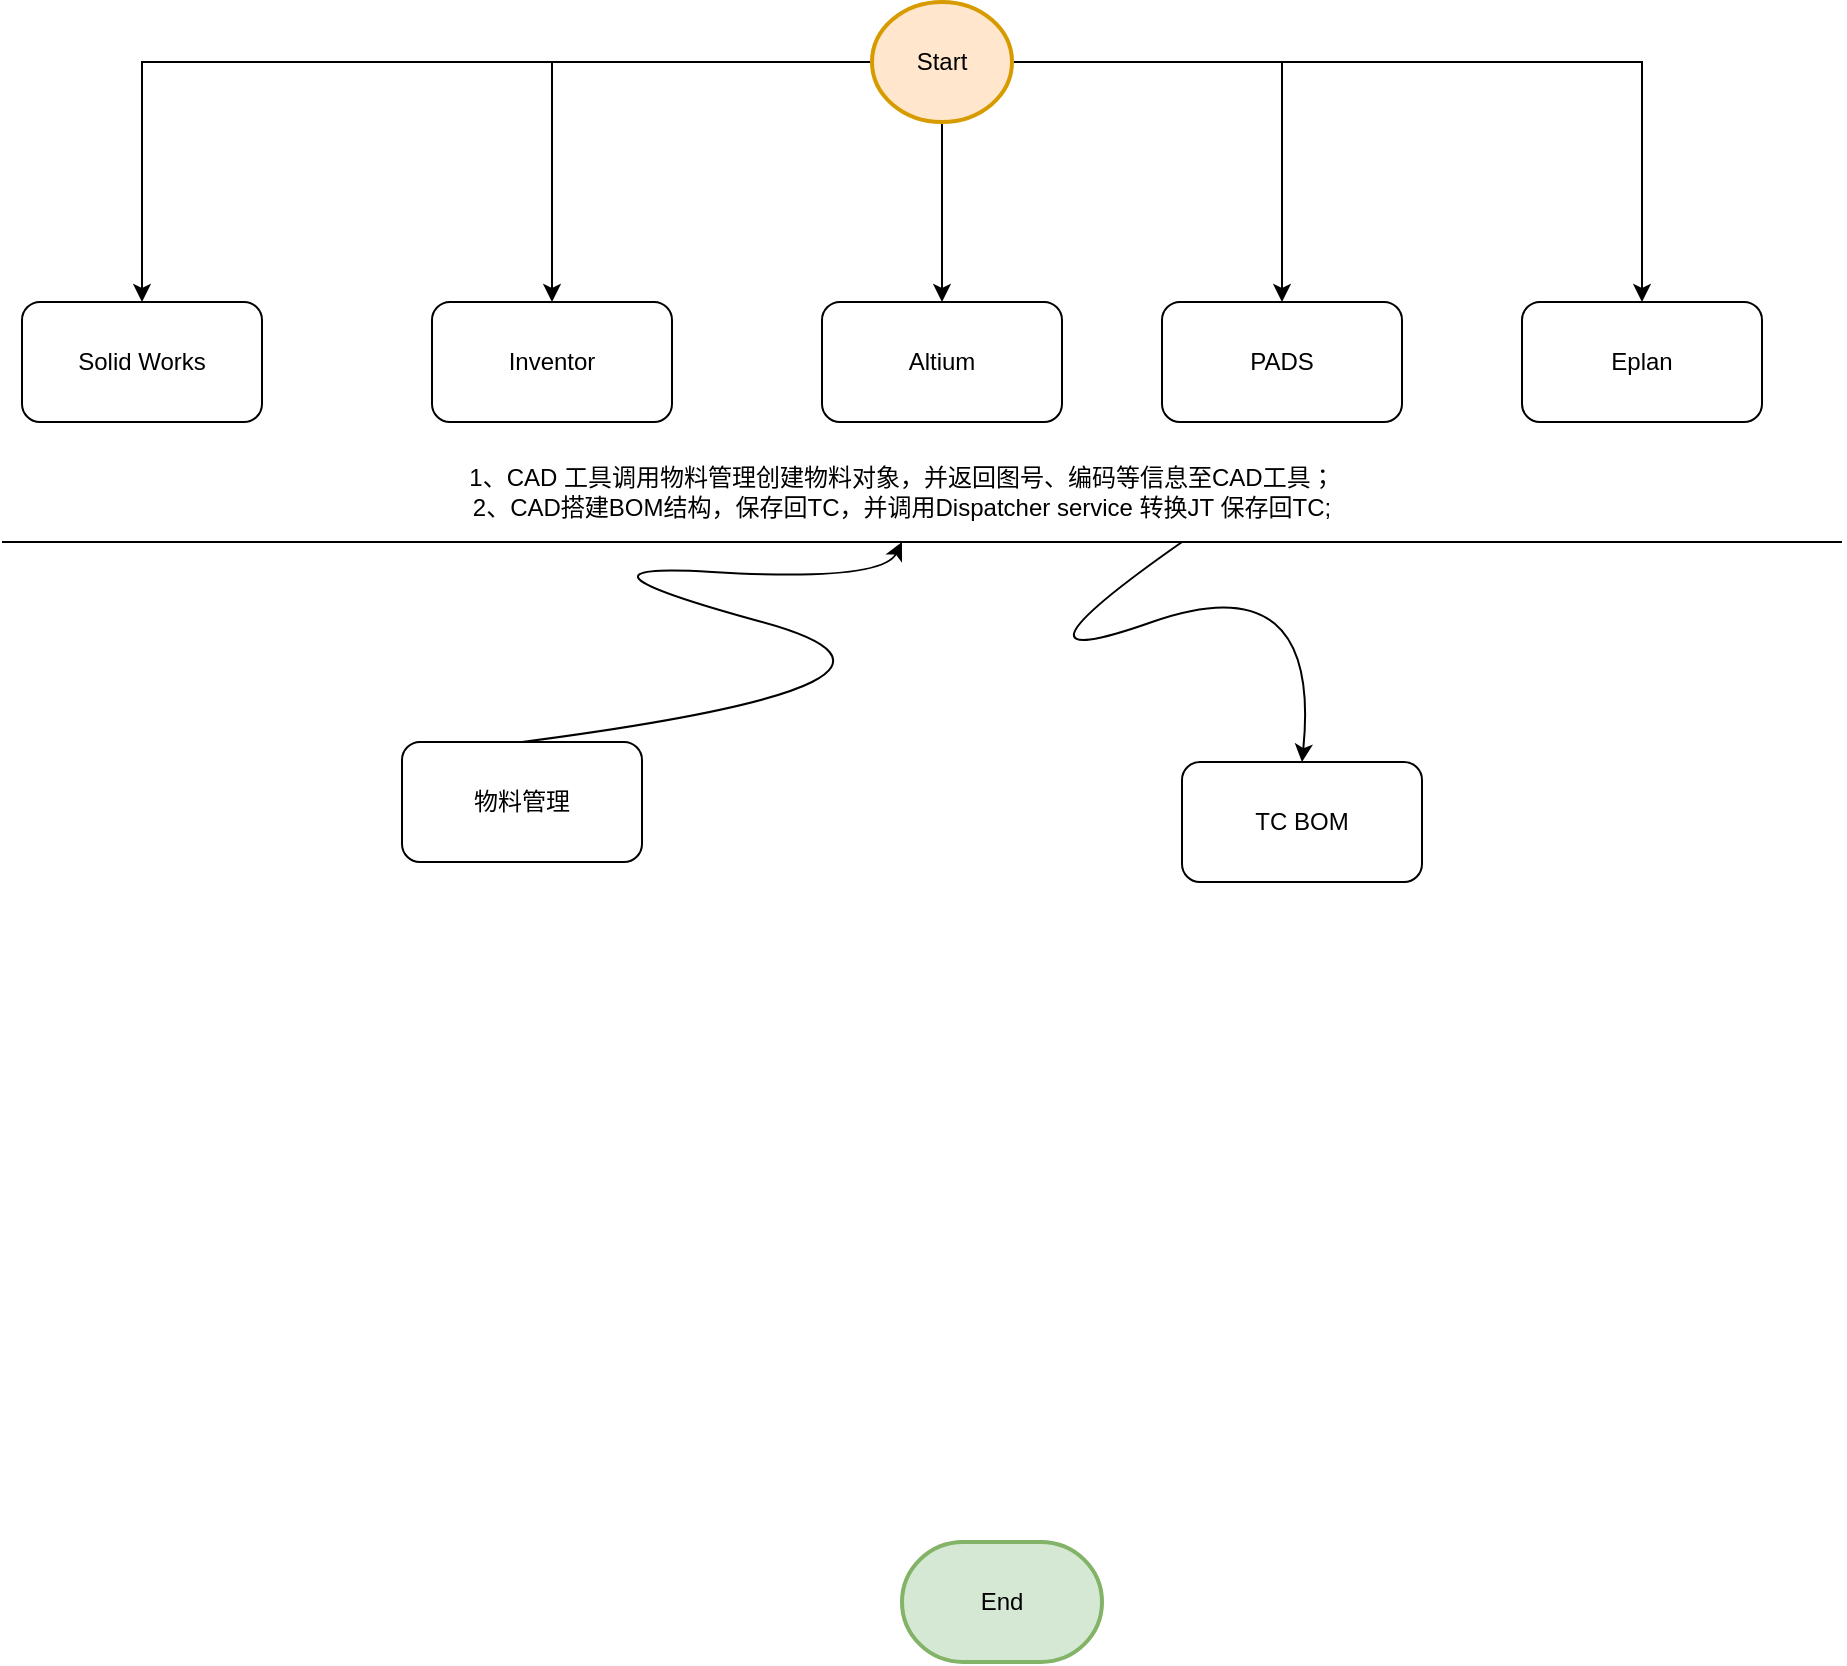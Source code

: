 <mxfile version="20.0.4" type="github">
  <diagram id="07fea595-8f29-1299-0266-81d95cde20df" name="Page-1">
    <mxGraphModel dx="1196" dy="703" grid="1" gridSize="10" guides="1" tooltips="1" connect="1" arrows="1" fold="1" page="1" pageScale="1" pageWidth="1169" pageHeight="827" background="#ffffff" math="0" shadow="0">
      <root>
        <mxCell id="0" />
        <mxCell id="1" parent="0" />
        <mxCell id="pHEKDqmlXUbcGVJNw_CC-228" value="End" style="strokeWidth=2;html=1;shape=mxgraph.flowchart.terminator;whiteSpace=wrap;fillColor=#d5e8d4;strokeColor=#82b366;" vertex="1" parent="1">
          <mxGeometry x="570" y="790" width="100" height="60" as="geometry" />
        </mxCell>
        <mxCell id="pHEKDqmlXUbcGVJNw_CC-235" style="edgeStyle=orthogonalEdgeStyle;rounded=0;orthogonalLoop=1;jettySize=auto;html=1;entryX=0.5;entryY=0;entryDx=0;entryDy=0;" edge="1" parent="1" source="pHEKDqmlXUbcGVJNw_CC-229" target="pHEKDqmlXUbcGVJNw_CC-232">
          <mxGeometry relative="1" as="geometry" />
        </mxCell>
        <mxCell id="pHEKDqmlXUbcGVJNw_CC-236" style="edgeStyle=orthogonalEdgeStyle;rounded=0;orthogonalLoop=1;jettySize=auto;html=1;entryX=0.5;entryY=0;entryDx=0;entryDy=0;" edge="1" parent="1" source="pHEKDqmlXUbcGVJNw_CC-229" target="pHEKDqmlXUbcGVJNw_CC-230">
          <mxGeometry relative="1" as="geometry" />
        </mxCell>
        <mxCell id="pHEKDqmlXUbcGVJNw_CC-237" style="edgeStyle=orthogonalEdgeStyle;rounded=0;orthogonalLoop=1;jettySize=auto;html=1;entryX=0.5;entryY=0;entryDx=0;entryDy=0;" edge="1" parent="1" source="pHEKDqmlXUbcGVJNw_CC-229" target="pHEKDqmlXUbcGVJNw_CC-231">
          <mxGeometry relative="1" as="geometry" />
        </mxCell>
        <mxCell id="pHEKDqmlXUbcGVJNw_CC-238" style="edgeStyle=orthogonalEdgeStyle;rounded=0;orthogonalLoop=1;jettySize=auto;html=1;entryX=0.5;entryY=0;entryDx=0;entryDy=0;" edge="1" parent="1" source="pHEKDqmlXUbcGVJNw_CC-229" target="pHEKDqmlXUbcGVJNw_CC-233">
          <mxGeometry relative="1" as="geometry" />
        </mxCell>
        <mxCell id="pHEKDqmlXUbcGVJNw_CC-239" style="edgeStyle=orthogonalEdgeStyle;rounded=0;orthogonalLoop=1;jettySize=auto;html=1;entryX=0.5;entryY=0;entryDx=0;entryDy=0;" edge="1" parent="1" source="pHEKDqmlXUbcGVJNw_CC-229" target="pHEKDqmlXUbcGVJNw_CC-234">
          <mxGeometry relative="1" as="geometry" />
        </mxCell>
        <mxCell id="pHEKDqmlXUbcGVJNw_CC-229" value="Start" style="strokeWidth=2;html=1;shape=mxgraph.flowchart.start_2;whiteSpace=wrap;fillColor=#ffe6cc;strokeColor=#d79b00;" vertex="1" parent="1">
          <mxGeometry x="555" y="20" width="70" height="60" as="geometry" />
        </mxCell>
        <mxCell id="pHEKDqmlXUbcGVJNw_CC-230" value="Inventor" style="rounded=1;whiteSpace=wrap;html=1;" vertex="1" parent="1">
          <mxGeometry x="335" y="170" width="120" height="60" as="geometry" />
        </mxCell>
        <mxCell id="pHEKDqmlXUbcGVJNw_CC-231" value="Solid Works" style="rounded=1;whiteSpace=wrap;html=1;" vertex="1" parent="1">
          <mxGeometry x="130" y="170" width="120" height="60" as="geometry" />
        </mxCell>
        <mxCell id="pHEKDqmlXUbcGVJNw_CC-232" value="Altium" style="rounded=1;whiteSpace=wrap;html=1;" vertex="1" parent="1">
          <mxGeometry x="530" y="170" width="120" height="60" as="geometry" />
        </mxCell>
        <mxCell id="pHEKDqmlXUbcGVJNw_CC-233" value="PADS" style="rounded=1;whiteSpace=wrap;html=1;" vertex="1" parent="1">
          <mxGeometry x="700" y="170" width="120" height="60" as="geometry" />
        </mxCell>
        <mxCell id="pHEKDqmlXUbcGVJNw_CC-234" value="Eplan" style="rounded=1;whiteSpace=wrap;html=1;" vertex="1" parent="1">
          <mxGeometry x="880" y="170" width="120" height="60" as="geometry" />
        </mxCell>
        <mxCell id="pHEKDqmlXUbcGVJNw_CC-240" value="物料管理" style="rounded=1;whiteSpace=wrap;html=1;" vertex="1" parent="1">
          <mxGeometry x="320" y="390" width="120" height="60" as="geometry" />
        </mxCell>
        <mxCell id="pHEKDqmlXUbcGVJNw_CC-241" value="TC BOM" style="rounded=1;whiteSpace=wrap;html=1;" vertex="1" parent="1">
          <mxGeometry x="710" y="400" width="120" height="60" as="geometry" />
        </mxCell>
        <mxCell id="pHEKDqmlXUbcGVJNw_CC-247" value="" style="endArrow=none;html=1;rounded=0;" edge="1" parent="1">
          <mxGeometry width="50" height="50" relative="1" as="geometry">
            <mxPoint x="120" y="290" as="sourcePoint" />
            <mxPoint x="1040" y="290" as="targetPoint" />
          </mxGeometry>
        </mxCell>
        <mxCell id="pHEKDqmlXUbcGVJNw_CC-248" value="" style="curved=1;endArrow=classic;html=1;rounded=0;entryX=0.5;entryY=0;entryDx=0;entryDy=0;" edge="1" parent="1" target="pHEKDqmlXUbcGVJNw_CC-241">
          <mxGeometry width="50" height="50" relative="1" as="geometry">
            <mxPoint x="710" y="290" as="sourcePoint" />
            <mxPoint x="610" y="310" as="targetPoint" />
            <Array as="points">
              <mxPoint x="610" y="360" />
              <mxPoint x="780" y="300" />
            </Array>
          </mxGeometry>
        </mxCell>
        <mxCell id="pHEKDqmlXUbcGVJNw_CC-249" value="" style="curved=1;endArrow=classic;html=1;rounded=0;exitX=0.5;exitY=0;exitDx=0;exitDy=0;" edge="1" parent="1" source="pHEKDqmlXUbcGVJNw_CC-240">
          <mxGeometry width="50" height="50" relative="1" as="geometry">
            <mxPoint x="560" y="360" as="sourcePoint" />
            <mxPoint x="570" y="290" as="targetPoint" />
            <Array as="points">
              <mxPoint x="610" y="360" />
              <mxPoint x="390" y="300" />
              <mxPoint x="560" y="310" />
            </Array>
          </mxGeometry>
        </mxCell>
        <mxCell id="pHEKDqmlXUbcGVJNw_CC-250" value="1、CAD 工具调用物料管理创建物料对象，并返回图号、编码等信息至CAD工具；&lt;br&gt;2、CAD搭建BOM结构，保存回TC，并调用Dispatcher service 转换JT 保存回TC;" style="text;html=1;strokeColor=none;fillColor=none;align=center;verticalAlign=middle;whiteSpace=wrap;rounded=0;" vertex="1" parent="1">
          <mxGeometry x="320" y="250" width="500" height="30" as="geometry" />
        </mxCell>
      </root>
    </mxGraphModel>
  </diagram>
</mxfile>
